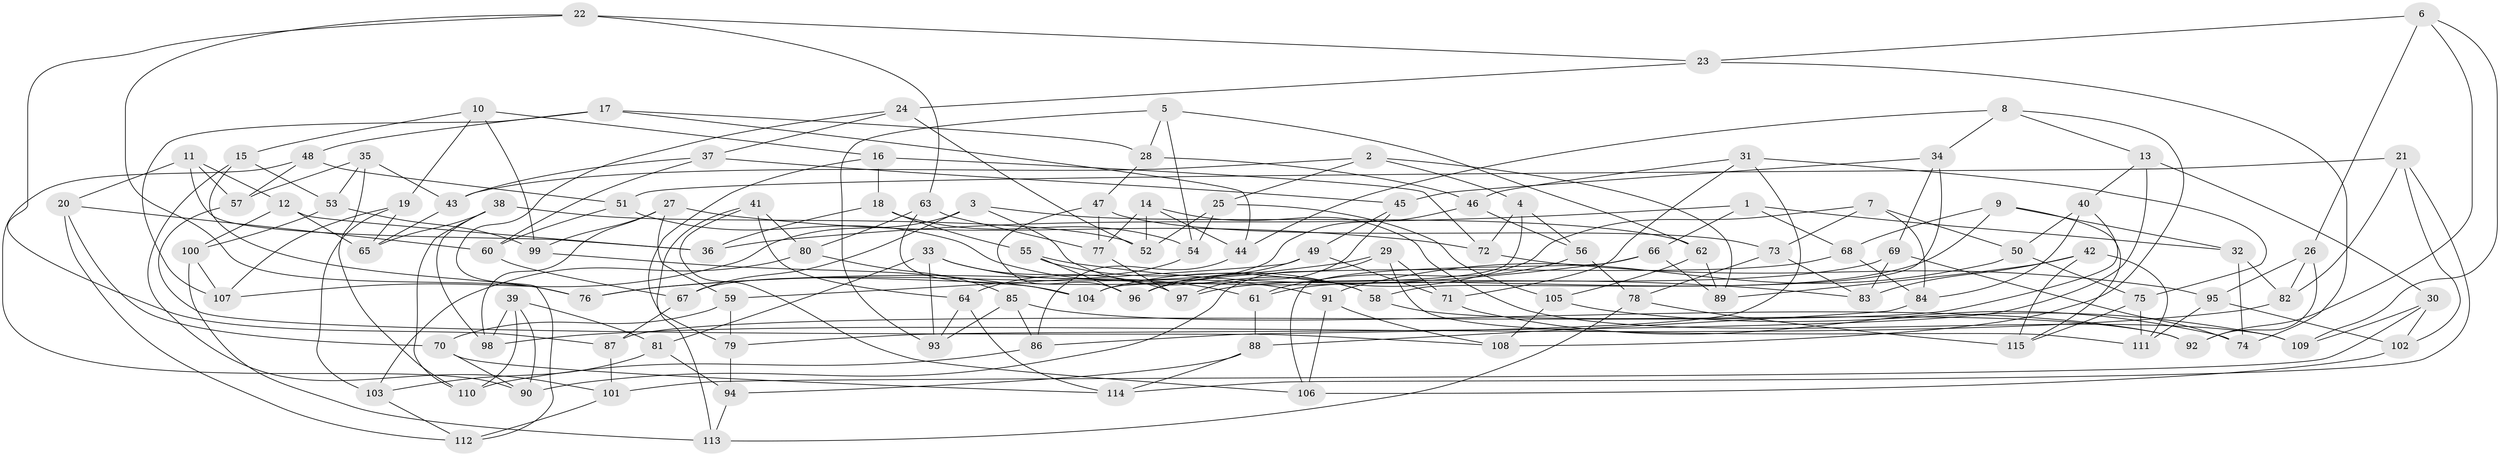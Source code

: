 // Generated by graph-tools (version 1.1) at 2025/38/03/09/25 02:38:09]
// undirected, 115 vertices, 230 edges
graph export_dot {
graph [start="1"]
  node [color=gray90,style=filled];
  1;
  2;
  3;
  4;
  5;
  6;
  7;
  8;
  9;
  10;
  11;
  12;
  13;
  14;
  15;
  16;
  17;
  18;
  19;
  20;
  21;
  22;
  23;
  24;
  25;
  26;
  27;
  28;
  29;
  30;
  31;
  32;
  33;
  34;
  35;
  36;
  37;
  38;
  39;
  40;
  41;
  42;
  43;
  44;
  45;
  46;
  47;
  48;
  49;
  50;
  51;
  52;
  53;
  54;
  55;
  56;
  57;
  58;
  59;
  60;
  61;
  62;
  63;
  64;
  65;
  66;
  67;
  68;
  69;
  70;
  71;
  72;
  73;
  74;
  75;
  76;
  77;
  78;
  79;
  80;
  81;
  82;
  83;
  84;
  85;
  86;
  87;
  88;
  89;
  90;
  91;
  92;
  93;
  94;
  95;
  96;
  97;
  98;
  99;
  100;
  101;
  102;
  103;
  104;
  105;
  106;
  107;
  108;
  109;
  110;
  111;
  112;
  113;
  114;
  115;
  1 -- 32;
  1 -- 36;
  1 -- 66;
  1 -- 68;
  2 -- 4;
  2 -- 43;
  2 -- 89;
  2 -- 25;
  3 -- 62;
  3 -- 107;
  3 -- 58;
  3 -- 67;
  4 -- 56;
  4 -- 104;
  4 -- 72;
  5 -- 28;
  5 -- 62;
  5 -- 54;
  5 -- 93;
  6 -- 26;
  6 -- 109;
  6 -- 23;
  6 -- 92;
  7 -- 84;
  7 -- 73;
  7 -- 50;
  7 -- 104;
  8 -- 108;
  8 -- 44;
  8 -- 13;
  8 -- 34;
  9 -- 32;
  9 -- 115;
  9 -- 61;
  9 -- 68;
  10 -- 19;
  10 -- 16;
  10 -- 99;
  10 -- 15;
  11 -- 20;
  11 -- 57;
  11 -- 12;
  11 -- 36;
  12 -- 100;
  12 -- 36;
  12 -- 65;
  13 -- 30;
  13 -- 79;
  13 -- 40;
  14 -- 77;
  14 -- 44;
  14 -- 52;
  14 -- 109;
  15 -- 101;
  15 -- 53;
  15 -- 76;
  16 -- 18;
  16 -- 79;
  16 -- 72;
  17 -- 44;
  17 -- 28;
  17 -- 48;
  17 -- 107;
  18 -- 54;
  18 -- 55;
  18 -- 36;
  19 -- 107;
  19 -- 65;
  19 -- 103;
  20 -- 60;
  20 -- 112;
  20 -- 70;
  21 -- 51;
  21 -- 102;
  21 -- 114;
  21 -- 82;
  22 -- 87;
  22 -- 63;
  22 -- 23;
  22 -- 76;
  23 -- 24;
  23 -- 74;
  24 -- 112;
  24 -- 37;
  24 -- 52;
  25 -- 54;
  25 -- 52;
  25 -- 105;
  26 -- 92;
  26 -- 82;
  26 -- 95;
  27 -- 99;
  27 -- 59;
  27 -- 98;
  27 -- 72;
  28 -- 46;
  28 -- 47;
  29 -- 111;
  29 -- 90;
  29 -- 76;
  29 -- 71;
  30 -- 101;
  30 -- 109;
  30 -- 102;
  31 -- 86;
  31 -- 75;
  31 -- 46;
  31 -- 71;
  32 -- 82;
  32 -- 74;
  33 -- 81;
  33 -- 61;
  33 -- 97;
  33 -- 93;
  34 -- 58;
  34 -- 69;
  34 -- 45;
  35 -- 57;
  35 -- 110;
  35 -- 43;
  35 -- 53;
  37 -- 43;
  37 -- 60;
  37 -- 45;
  38 -- 98;
  38 -- 110;
  38 -- 52;
  38 -- 65;
  39 -- 98;
  39 -- 81;
  39 -- 110;
  39 -- 90;
  40 -- 50;
  40 -- 84;
  40 -- 87;
  41 -- 64;
  41 -- 106;
  41 -- 113;
  41 -- 80;
  42 -- 83;
  42 -- 115;
  42 -- 89;
  42 -- 111;
  43 -- 65;
  44 -- 86;
  45 -- 97;
  45 -- 49;
  46 -- 56;
  46 -- 67;
  47 -- 77;
  47 -- 73;
  47 -- 96;
  48 -- 57;
  48 -- 90;
  48 -- 51;
  49 -- 59;
  49 -- 71;
  49 -- 96;
  50 -- 75;
  50 -- 91;
  51 -- 91;
  51 -- 60;
  53 -- 99;
  53 -- 100;
  54 -- 64;
  55 -- 96;
  55 -- 83;
  55 -- 58;
  56 -- 61;
  56 -- 78;
  57 -- 108;
  58 -- 92;
  59 -- 70;
  59 -- 79;
  60 -- 67;
  61 -- 88;
  62 -- 89;
  62 -- 105;
  63 -- 77;
  63 -- 80;
  63 -- 104;
  64 -- 93;
  64 -- 114;
  66 -- 76;
  66 -- 89;
  66 -- 106;
  67 -- 87;
  68 -- 96;
  68 -- 84;
  69 -- 97;
  69 -- 83;
  69 -- 74;
  70 -- 114;
  70 -- 90;
  71 -- 74;
  72 -- 95;
  73 -- 83;
  73 -- 78;
  75 -- 115;
  75 -- 111;
  77 -- 97;
  78 -- 113;
  78 -- 115;
  79 -- 94;
  80 -- 103;
  80 -- 85;
  81 -- 103;
  81 -- 94;
  82 -- 98;
  84 -- 88;
  85 -- 93;
  85 -- 86;
  85 -- 92;
  86 -- 110;
  87 -- 101;
  88 -- 94;
  88 -- 114;
  91 -- 108;
  91 -- 106;
  94 -- 113;
  95 -- 111;
  95 -- 102;
  99 -- 104;
  100 -- 113;
  100 -- 107;
  101 -- 112;
  102 -- 106;
  103 -- 112;
  105 -- 109;
  105 -- 108;
}

